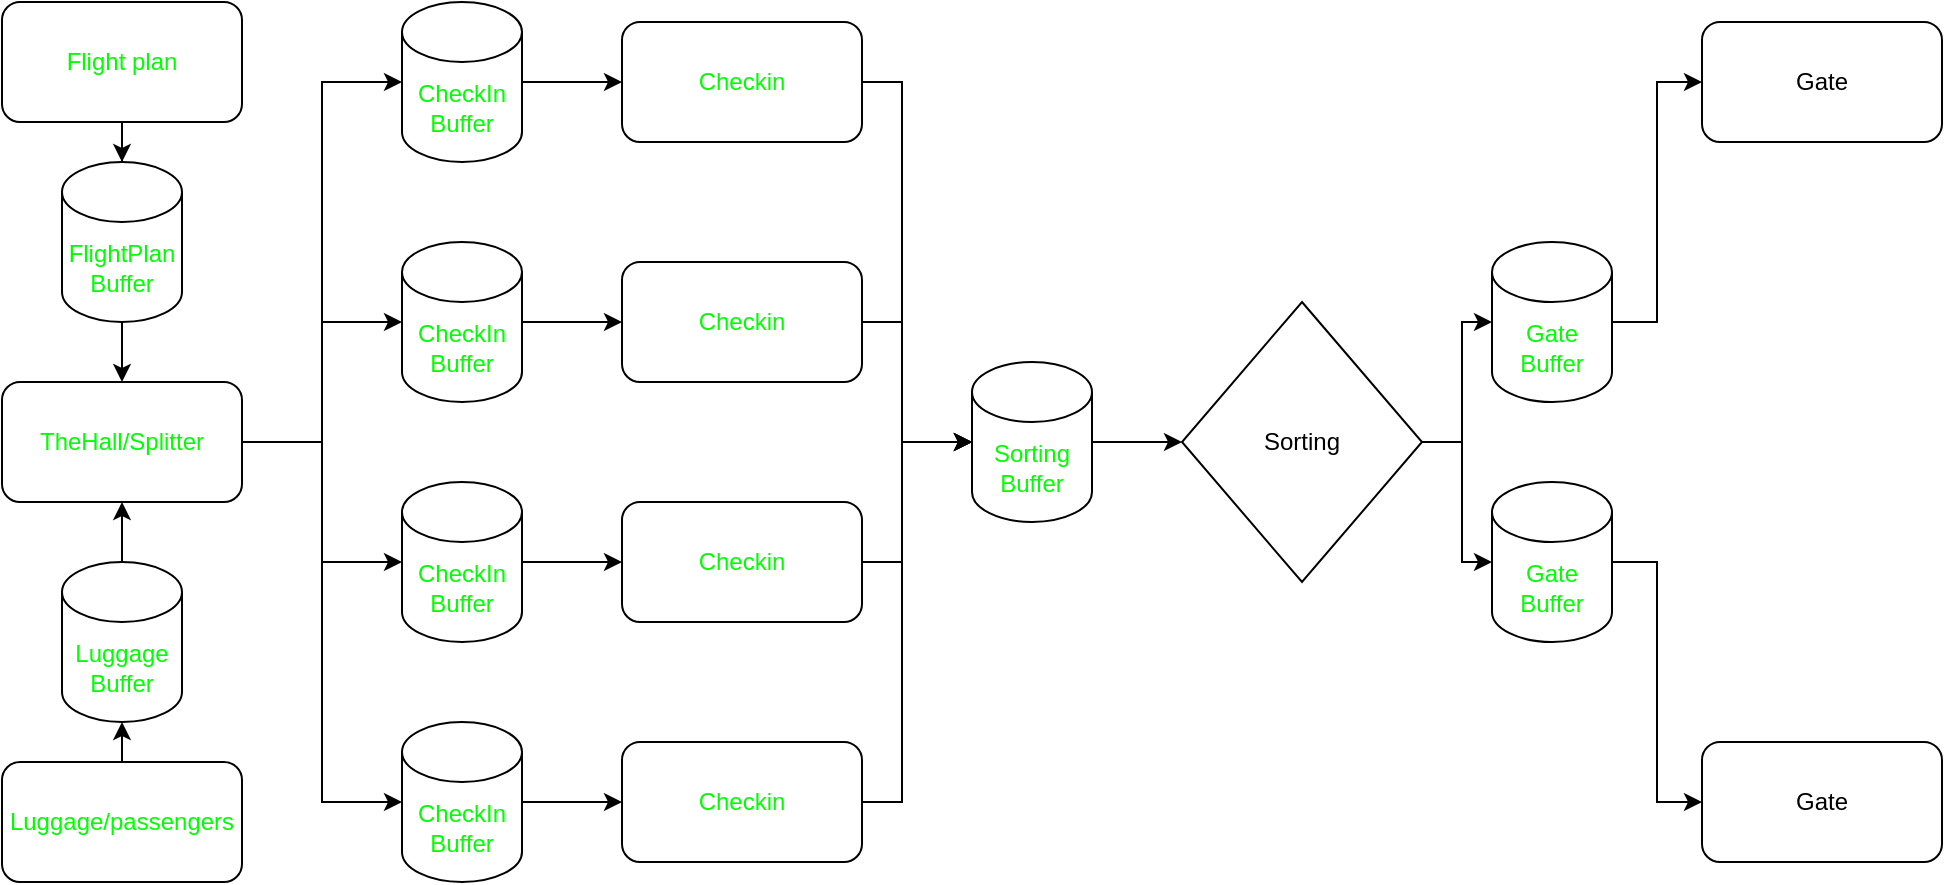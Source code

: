 <mxfile version="14.5.1" type="device"><diagram id="NGRpKB1EUlO20HXzvha8" name="Page-1"><mxGraphModel dx="1673" dy="967" grid="1" gridSize="10" guides="1" tooltips="1" connect="1" arrows="1" fold="1" page="1" pageScale="1" pageWidth="1169" pageHeight="827" math="0" shadow="0"><root><mxCell id="0"/><mxCell id="1" parent="0"/><mxCell id="h7v8jsYzfSBp3fcgwGzu-46" style="edgeStyle=orthogonalEdgeStyle;rounded=0;jumpStyle=arc;orthogonalLoop=1;jettySize=auto;html=1;entryX=0;entryY=0.5;entryDx=0;entryDy=0;entryPerimeter=0;" edge="1" parent="1" source="h7v8jsYzfSBp3fcgwGzu-1" target="h7v8jsYzfSBp3fcgwGzu-5"><mxGeometry relative="1" as="geometry"><Array as="points"><mxPoint x="550" y="234"/><mxPoint x="550" y="414"/></Array></mxGeometry></mxCell><mxCell id="h7v8jsYzfSBp3fcgwGzu-1" value="&lt;font color=&quot;#00ff00&quot;&gt;Checkin&lt;/font&gt;" style="rounded=1;whiteSpace=wrap;html=1;" vertex="1" parent="1"><mxGeometry x="410" y="204" width="120" height="60" as="geometry"/></mxCell><mxCell id="h7v8jsYzfSBp3fcgwGzu-47" style="edgeStyle=orthogonalEdgeStyle;rounded=0;jumpStyle=arc;orthogonalLoop=1;jettySize=auto;html=1;entryX=0;entryY=0.5;entryDx=0;entryDy=0;entryPerimeter=0;" edge="1" parent="1" source="h7v8jsYzfSBp3fcgwGzu-2" target="h7v8jsYzfSBp3fcgwGzu-5"><mxGeometry relative="1" as="geometry"><mxPoint x="580" y="414" as="targetPoint"/><Array as="points"><mxPoint x="550" y="354"/><mxPoint x="550" y="414"/></Array></mxGeometry></mxCell><mxCell id="h7v8jsYzfSBp3fcgwGzu-2" value="&lt;font color=&quot;#00ff00&quot;&gt;Checkin&lt;/font&gt;" style="rounded=1;whiteSpace=wrap;html=1;" vertex="1" parent="1"><mxGeometry x="410" y="324" width="120" height="60" as="geometry"/></mxCell><mxCell id="h7v8jsYzfSBp3fcgwGzu-42" style="edgeStyle=orthogonalEdgeStyle;rounded=0;jumpStyle=arc;orthogonalLoop=1;jettySize=auto;html=1;entryX=0;entryY=0.5;entryDx=0;entryDy=0;" edge="1" parent="1" source="h7v8jsYzfSBp3fcgwGzu-3" target="h7v8jsYzfSBp3fcgwGzu-1"><mxGeometry relative="1" as="geometry"/></mxCell><mxCell id="h7v8jsYzfSBp3fcgwGzu-3" value="&lt;font color=&quot;#00ff00&quot;&gt;CheckIn Buffer&lt;/font&gt;" style="shape=cylinder3;whiteSpace=wrap;html=1;boundedLbl=1;backgroundOutline=1;size=15;" vertex="1" parent="1"><mxGeometry x="300" y="194" width="60" height="80" as="geometry"/></mxCell><mxCell id="h7v8jsYzfSBp3fcgwGzu-13" style="edgeStyle=orthogonalEdgeStyle;rounded=0;orthogonalLoop=1;jettySize=auto;html=1;exitX=1;exitY=0.5;exitDx=0;exitDy=0;entryX=0;entryY=0.5;entryDx=0;entryDy=0;entryPerimeter=0;" edge="1" parent="1" source="h7v8jsYzfSBp3fcgwGzu-4" target="h7v8jsYzfSBp3fcgwGzu-23"><mxGeometry relative="1" as="geometry"/></mxCell><mxCell id="h7v8jsYzfSBp3fcgwGzu-14" style="edgeStyle=orthogonalEdgeStyle;rounded=0;orthogonalLoop=1;jettySize=auto;html=1;entryX=0;entryY=0.5;entryDx=0;entryDy=0;entryPerimeter=0;" edge="1" parent="1" source="h7v8jsYzfSBp3fcgwGzu-4" target="h7v8jsYzfSBp3fcgwGzu-22"><mxGeometry relative="1" as="geometry"/></mxCell><mxCell id="h7v8jsYzfSBp3fcgwGzu-4" value="&lt;span&gt;Sorting&lt;/span&gt;" style="rhombus;whiteSpace=wrap;html=1;" vertex="1" parent="1"><mxGeometry x="690" y="344" width="120" height="140" as="geometry"/></mxCell><mxCell id="h7v8jsYzfSBp3fcgwGzu-50" style="edgeStyle=orthogonalEdgeStyle;rounded=0;jumpStyle=arc;orthogonalLoop=1;jettySize=auto;html=1;entryX=0;entryY=0.5;entryDx=0;entryDy=0;" edge="1" parent="1" source="h7v8jsYzfSBp3fcgwGzu-5" target="h7v8jsYzfSBp3fcgwGzu-4"><mxGeometry relative="1" as="geometry"/></mxCell><mxCell id="h7v8jsYzfSBp3fcgwGzu-5" value="&lt;font color=&quot;#00ff00&quot;&gt;Sorting Buffer&lt;/font&gt;" style="shape=cylinder3;whiteSpace=wrap;html=1;boundedLbl=1;backgroundOutline=1;size=15;" vertex="1" parent="1"><mxGeometry x="585" y="374" width="60" height="80" as="geometry"/></mxCell><mxCell id="h7v8jsYzfSBp3fcgwGzu-11" value="Gate" style="rounded=1;whiteSpace=wrap;html=1;" vertex="1" parent="1"><mxGeometry x="950" y="204" width="120" height="60" as="geometry"/></mxCell><mxCell id="h7v8jsYzfSBp3fcgwGzu-12" value="Gate" style="rounded=1;whiteSpace=wrap;html=1;" vertex="1" parent="1"><mxGeometry x="950" y="564" width="120" height="60" as="geometry"/></mxCell><mxCell id="h7v8jsYzfSBp3fcgwGzu-64" style="edgeStyle=orthogonalEdgeStyle;rounded=0;jumpStyle=arc;orthogonalLoop=1;jettySize=auto;html=1;entryX=0.5;entryY=0;entryDx=0;entryDy=0;entryPerimeter=0;" edge="1" parent="1" source="h7v8jsYzfSBp3fcgwGzu-15" target="h7v8jsYzfSBp3fcgwGzu-44"><mxGeometry relative="1" as="geometry"/></mxCell><mxCell id="h7v8jsYzfSBp3fcgwGzu-15" value="&lt;font color=&quot;#00ff00&quot;&gt;Flight plan&lt;/font&gt;" style="rounded=1;whiteSpace=wrap;html=1;" vertex="1" parent="1"><mxGeometry x="100" y="194" width="120" height="60" as="geometry"/></mxCell><mxCell id="h7v8jsYzfSBp3fcgwGzu-69" style="edgeStyle=orthogonalEdgeStyle;rounded=0;jumpStyle=arc;orthogonalLoop=1;jettySize=auto;html=1;exitX=0.5;exitY=0;exitDx=0;exitDy=0;entryX=0.5;entryY=1;entryDx=0;entryDy=0;entryPerimeter=0;" edge="1" parent="1" source="h7v8jsYzfSBp3fcgwGzu-16" target="h7v8jsYzfSBp3fcgwGzu-45"><mxGeometry relative="1" as="geometry"/></mxCell><mxCell id="h7v8jsYzfSBp3fcgwGzu-16" value="Luggage/passengers" style="rounded=1;whiteSpace=wrap;html=1;fontColor=#00FF00;" vertex="1" parent="1"><mxGeometry x="100" y="574" width="120" height="60" as="geometry"/></mxCell><mxCell id="h7v8jsYzfSBp3fcgwGzu-25" style="edgeStyle=orthogonalEdgeStyle;rounded=0;jumpStyle=arc;orthogonalLoop=1;jettySize=auto;html=1;entryX=0;entryY=0.5;entryDx=0;entryDy=0;" edge="1" parent="1" source="h7v8jsYzfSBp3fcgwGzu-22" target="h7v8jsYzfSBp3fcgwGzu-12"><mxGeometry relative="1" as="geometry"/></mxCell><mxCell id="h7v8jsYzfSBp3fcgwGzu-22" value="&lt;font color=&quot;#00ff00&quot;&gt;Gate Buffer&lt;/font&gt;" style="shape=cylinder3;whiteSpace=wrap;html=1;boundedLbl=1;backgroundOutline=1;size=15;" vertex="1" parent="1"><mxGeometry x="845" y="434" width="60" height="80" as="geometry"/></mxCell><mxCell id="h7v8jsYzfSBp3fcgwGzu-24" style="edgeStyle=orthogonalEdgeStyle;rounded=0;jumpStyle=arc;orthogonalLoop=1;jettySize=auto;html=1;entryX=0;entryY=0.5;entryDx=0;entryDy=0;" edge="1" parent="1" source="h7v8jsYzfSBp3fcgwGzu-23" target="h7v8jsYzfSBp3fcgwGzu-11"><mxGeometry relative="1" as="geometry"/></mxCell><mxCell id="h7v8jsYzfSBp3fcgwGzu-23" value="&lt;font color=&quot;#00ff00&quot;&gt;Gate Buffer&lt;/font&gt;" style="shape=cylinder3;whiteSpace=wrap;html=1;boundedLbl=1;backgroundOutline=1;size=15;" vertex="1" parent="1"><mxGeometry x="845" y="314" width="60" height="80" as="geometry"/></mxCell><mxCell id="h7v8jsYzfSBp3fcgwGzu-60" style="edgeStyle=orthogonalEdgeStyle;rounded=0;jumpStyle=arc;orthogonalLoop=1;jettySize=auto;html=1;entryX=0;entryY=0.5;entryDx=0;entryDy=0;" edge="1" parent="1" source="h7v8jsYzfSBp3fcgwGzu-30" target="h7v8jsYzfSBp3fcgwGzu-2"><mxGeometry relative="1" as="geometry"/></mxCell><mxCell id="h7v8jsYzfSBp3fcgwGzu-30" value="&lt;font color=&quot;#00ff00&quot;&gt;CheckIn Buffer&lt;/font&gt;" style="shape=cylinder3;whiteSpace=wrap;html=1;boundedLbl=1;backgroundOutline=1;size=15;" vertex="1" parent="1"><mxGeometry x="300" y="314" width="60" height="80" as="geometry"/></mxCell><mxCell id="h7v8jsYzfSBp3fcgwGzu-48" style="edgeStyle=orthogonalEdgeStyle;rounded=0;jumpStyle=arc;orthogonalLoop=1;jettySize=auto;html=1;entryX=0;entryY=0.5;entryDx=0;entryDy=0;entryPerimeter=0;" edge="1" parent="1" source="h7v8jsYzfSBp3fcgwGzu-32" target="h7v8jsYzfSBp3fcgwGzu-5"><mxGeometry relative="1" as="geometry"><Array as="points"><mxPoint x="550" y="474"/><mxPoint x="550" y="414"/></Array></mxGeometry></mxCell><mxCell id="h7v8jsYzfSBp3fcgwGzu-32" value="&lt;font color=&quot;#00ff00&quot;&gt;Checkin&lt;/font&gt;" style="rounded=1;whiteSpace=wrap;html=1;" vertex="1" parent="1"><mxGeometry x="410" y="444" width="120" height="60" as="geometry"/></mxCell><mxCell id="h7v8jsYzfSBp3fcgwGzu-61" style="edgeStyle=orthogonalEdgeStyle;rounded=0;jumpStyle=arc;orthogonalLoop=1;jettySize=auto;html=1;entryX=0;entryY=0.5;entryDx=0;entryDy=0;" edge="1" parent="1" source="h7v8jsYzfSBp3fcgwGzu-33" target="h7v8jsYzfSBp3fcgwGzu-32"><mxGeometry relative="1" as="geometry"/></mxCell><mxCell id="h7v8jsYzfSBp3fcgwGzu-33" value="&lt;font color=&quot;#00ff00&quot;&gt;CheckIn Buffer&lt;/font&gt;" style="shape=cylinder3;whiteSpace=wrap;html=1;boundedLbl=1;backgroundOutline=1;size=15;" vertex="1" parent="1"><mxGeometry x="300" y="434" width="60" height="80" as="geometry"/></mxCell><mxCell id="h7v8jsYzfSBp3fcgwGzu-49" style="edgeStyle=orthogonalEdgeStyle;rounded=0;jumpStyle=arc;orthogonalLoop=1;jettySize=auto;html=1;entryX=0;entryY=0.5;entryDx=0;entryDy=0;entryPerimeter=0;" edge="1" parent="1" source="h7v8jsYzfSBp3fcgwGzu-35" target="h7v8jsYzfSBp3fcgwGzu-5"><mxGeometry relative="1" as="geometry"><Array as="points"><mxPoint x="550" y="594"/><mxPoint x="550" y="414"/></Array></mxGeometry></mxCell><mxCell id="h7v8jsYzfSBp3fcgwGzu-35" value="&lt;font color=&quot;#00ff00&quot;&gt;Checkin&lt;/font&gt;" style="rounded=1;whiteSpace=wrap;html=1;" vertex="1" parent="1"><mxGeometry x="410" y="564" width="120" height="60" as="geometry"/></mxCell><mxCell id="h7v8jsYzfSBp3fcgwGzu-62" style="edgeStyle=orthogonalEdgeStyle;rounded=0;jumpStyle=arc;orthogonalLoop=1;jettySize=auto;html=1;entryX=0;entryY=0.5;entryDx=0;entryDy=0;" edge="1" parent="1" source="h7v8jsYzfSBp3fcgwGzu-36" target="h7v8jsYzfSBp3fcgwGzu-35"><mxGeometry relative="1" as="geometry"/></mxCell><mxCell id="h7v8jsYzfSBp3fcgwGzu-36" value="&lt;font color=&quot;#00ff00&quot;&gt;CheckIn Buffer&lt;/font&gt;" style="shape=cylinder3;whiteSpace=wrap;html=1;boundedLbl=1;backgroundOutline=1;size=15;" vertex="1" parent="1"><mxGeometry x="300" y="554" width="60" height="80" as="geometry"/></mxCell><mxCell id="h7v8jsYzfSBp3fcgwGzu-67" style="edgeStyle=orthogonalEdgeStyle;rounded=0;jumpStyle=arc;orthogonalLoop=1;jettySize=auto;html=1;entryX=0.5;entryY=0;entryDx=0;entryDy=0;" edge="1" parent="1" source="h7v8jsYzfSBp3fcgwGzu-44" target="h7v8jsYzfSBp3fcgwGzu-66"><mxGeometry relative="1" as="geometry"/></mxCell><mxCell id="h7v8jsYzfSBp3fcgwGzu-44" value="&lt;font color=&quot;#00ff00&quot;&gt;FlightPlan Buffer&lt;/font&gt;" style="shape=cylinder3;whiteSpace=wrap;html=1;boundedLbl=1;backgroundOutline=1;size=15;" vertex="1" parent="1"><mxGeometry x="130" y="274" width="60" height="80" as="geometry"/></mxCell><mxCell id="h7v8jsYzfSBp3fcgwGzu-68" style="edgeStyle=orthogonalEdgeStyle;rounded=0;jumpStyle=arc;orthogonalLoop=1;jettySize=auto;html=1;" edge="1" parent="1" source="h7v8jsYzfSBp3fcgwGzu-45" target="h7v8jsYzfSBp3fcgwGzu-66"><mxGeometry relative="1" as="geometry"/></mxCell><mxCell id="h7v8jsYzfSBp3fcgwGzu-45" value="&lt;font color=&quot;#00ff00&quot;&gt;Luggage Buffer&lt;/font&gt;" style="shape=cylinder3;whiteSpace=wrap;html=1;boundedLbl=1;backgroundOutline=1;size=15;" vertex="1" parent="1"><mxGeometry x="130" y="474" width="60" height="80" as="geometry"/></mxCell><mxCell id="h7v8jsYzfSBp3fcgwGzu-71" style="edgeStyle=orthogonalEdgeStyle;rounded=0;jumpStyle=arc;orthogonalLoop=1;jettySize=auto;html=1;entryX=0;entryY=0.5;entryDx=0;entryDy=0;entryPerimeter=0;" edge="1" parent="1" source="h7v8jsYzfSBp3fcgwGzu-66" target="h7v8jsYzfSBp3fcgwGzu-3"><mxGeometry relative="1" as="geometry"/></mxCell><mxCell id="h7v8jsYzfSBp3fcgwGzu-72" style="edgeStyle=orthogonalEdgeStyle;rounded=0;jumpStyle=arc;orthogonalLoop=1;jettySize=auto;html=1;entryX=0;entryY=0.5;entryDx=0;entryDy=0;entryPerimeter=0;" edge="1" parent="1" source="h7v8jsYzfSBp3fcgwGzu-66" target="h7v8jsYzfSBp3fcgwGzu-30"><mxGeometry relative="1" as="geometry"/></mxCell><mxCell id="h7v8jsYzfSBp3fcgwGzu-73" style="edgeStyle=orthogonalEdgeStyle;rounded=0;jumpStyle=arc;orthogonalLoop=1;jettySize=auto;html=1;entryX=0;entryY=0.5;entryDx=0;entryDy=0;entryPerimeter=0;" edge="1" parent="1" source="h7v8jsYzfSBp3fcgwGzu-66" target="h7v8jsYzfSBp3fcgwGzu-33"><mxGeometry relative="1" as="geometry"/></mxCell><mxCell id="h7v8jsYzfSBp3fcgwGzu-74" style="edgeStyle=orthogonalEdgeStyle;rounded=0;jumpStyle=arc;orthogonalLoop=1;jettySize=auto;html=1;entryX=0;entryY=0.5;entryDx=0;entryDy=0;entryPerimeter=0;" edge="1" parent="1" source="h7v8jsYzfSBp3fcgwGzu-66" target="h7v8jsYzfSBp3fcgwGzu-36"><mxGeometry relative="1" as="geometry"/></mxCell><mxCell id="h7v8jsYzfSBp3fcgwGzu-66" value="TheHall/Splitter" style="rounded=1;whiteSpace=wrap;html=1;fontColor=#00FF00;" vertex="1" parent="1"><mxGeometry x="100" y="384" width="120" height="60" as="geometry"/></mxCell></root></mxGraphModel></diagram></mxfile>